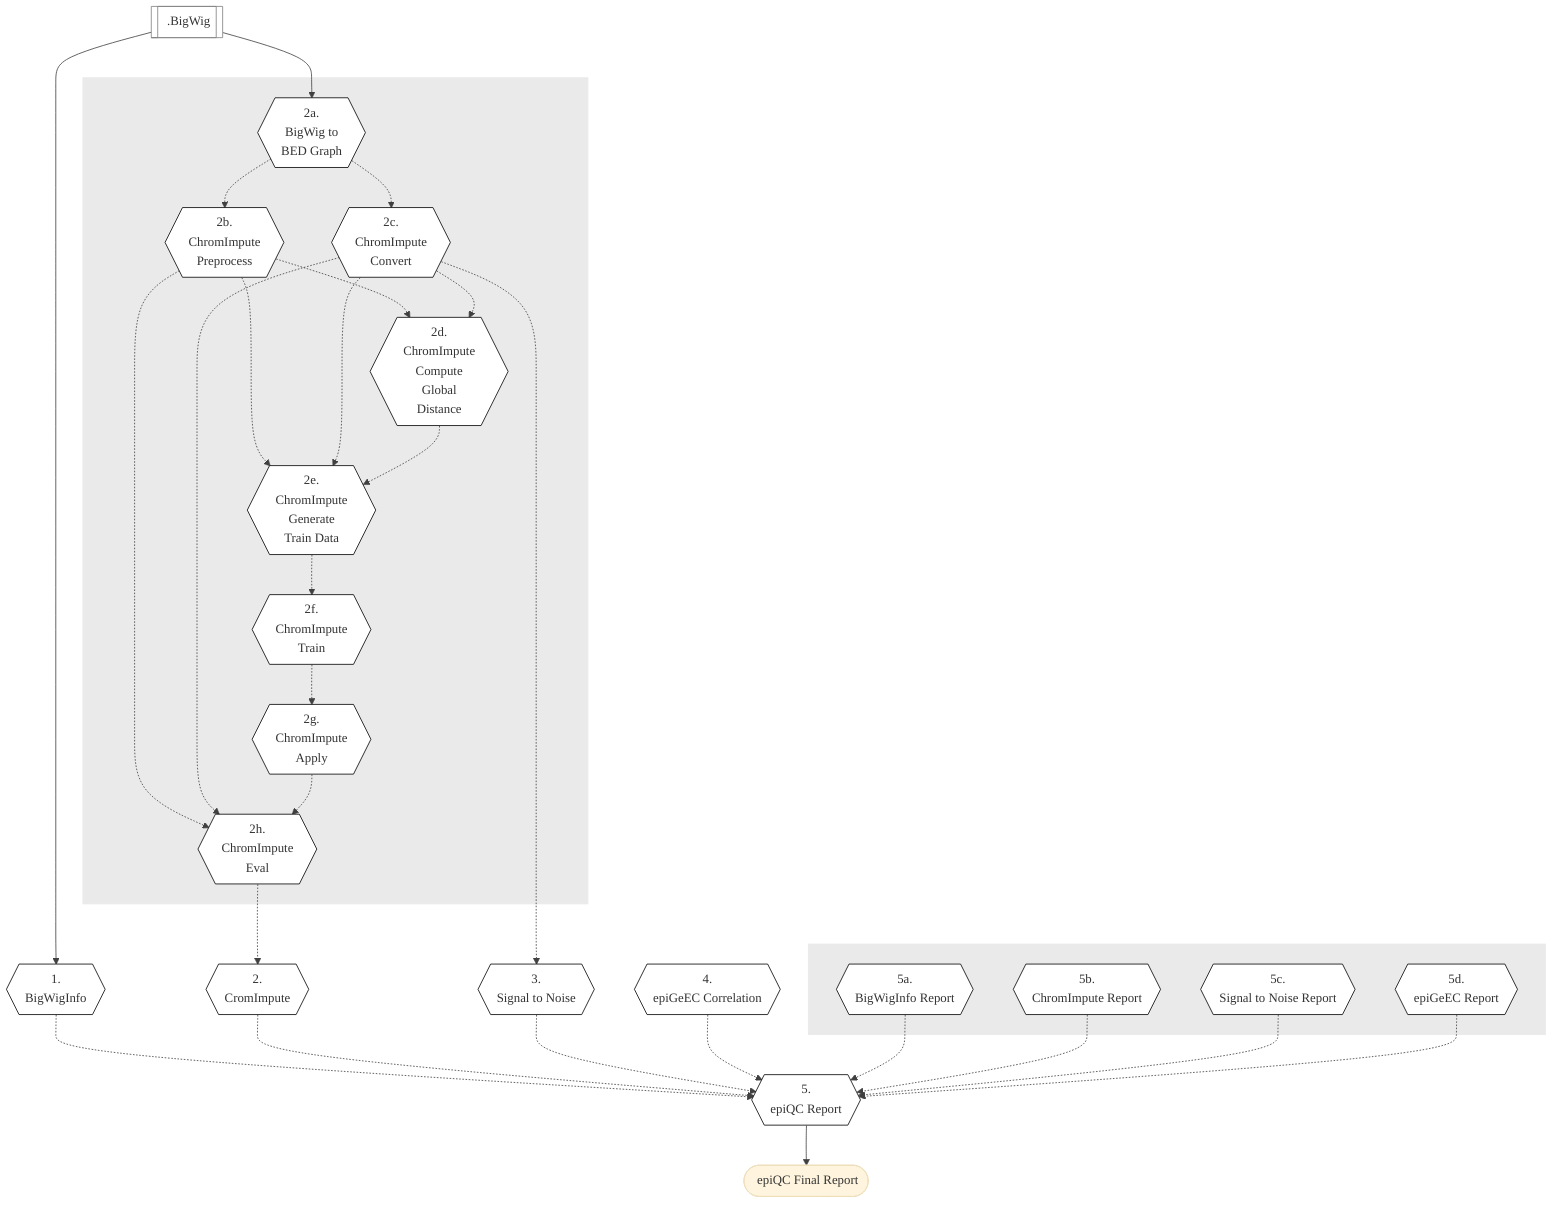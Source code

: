 %%{init: {'theme': 'base', 'themeVariables': { 'lineColor': '#404040'}, 'fontFamily': 'Montserrat', 'fontSize': 10}}%%

        %% GenPipes Schema for epiqc.py
        %% Ref: https://bitbucket.org/mugqic/genpipes/src/master/pipelines/epiqc/
        %% Author Shaloo Shalini <shalz@hotmail.com>

        graph TD
          InputBW[[fa:fa-file-archive-o .BigWig]]
          Node1{{ 1. <br/> BigWigInfo }}:::nodefill
          Node2{{ 2. <br/> CromImpute }}:::nodefill
          Node2a{{ 2a. <br/> BigWig to <br/> BED Graph }}:::nodefill
          Node2b{{ 2b. <br/> ChromImpute <br/> Preprocess }}:::nodefill
          Node2c{{ 2c. <br/> ChromImpute <br/> Convert }}:::nodefill
          Node2d{{ 2d. <br/> ChromImpute <br/> Compute <br/> Global <br/> Distance }}:::nodefill
          Node2e{{ 2e. <br/> ChromImpute <br/> Generate <br/> Train Data }}:::nodefill
          Node2f{{ 2f. <br/> ChromImpute <br/> Train }}:::nodefill
          Node2g{{ 2g. <br/> ChromImpute <br/> Apply }}:::nodefill
          Node2h{{ 2h. <br/> ChromImpute <br/> Eval }}:::nodefill
          Node3{{ 3. <br/> Signal to Noise }}:::nodefill
          Node4{{ 4. <br/> epiGeEC Correlation }}:::nodefill
          Node5{{ 5. <br/> epiQC Report }}:::nodefill
          Node5a{{ 5a. <br/> BigWigInfo Report }}:::nodefill
          Node5b{{ 5b. <br/> ChromImpute Report }}:::nodefill
          Node5c{{ 5c. <br/> Signal to Noise Report }}:::nodefill
          Node5d{{ 5d. <br/> epiGeEC Report }}:::nodefill
          Output([fa:fa-sticky-note-o epiQC Final Report ])

          InputBW --> Node1 & Node2a
          Node1 & Node2 & Node3 & Node4 -.-> Node5
          Node2h -.-> Node2
          Node2a -.-> Node2b & Node2c
          Node2b & Node2c -.-> Node2d
          Node2b & Node2c & Node2d -.-> Node2e
          Node2e -.-> Node2f -.-> Node2g
          Node2b & Node2c & Node2g -.-> Node2h
          Node2c -.-> Node3
          Node5a & Node5b & Node5c & Node5d -.-> Node5

          Node5 --> Output

          subgraph cisubs[" "]
            Node2a
            Node2b
            Node2c
            Node2d
            Node2e
            Node2f
            Node2g
            Node2h
          end

          subgraph repsubs[" "]
            Node5a
            Node5b
            Node5c
            Node5d
          end

          classDef inputfill fill:#ffffff,stroke:gray,stroke-width:1px
          classDef nodefill fill:#ffffff,stroke:black,stroke-width:1px
          classDef whiterect fill:#eaeaea,stroke:#eaeaea

          class InputBW inputfill
          class cisubs whiterect
          class repsubs whiterect